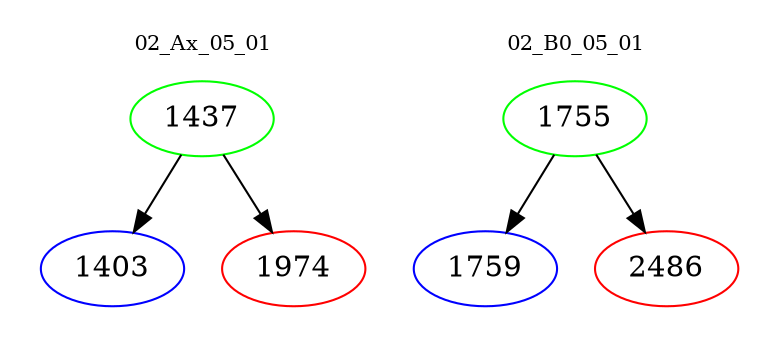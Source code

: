 digraph{
subgraph cluster_0 {
color = white
label = "02_Ax_05_01";
fontsize=10;
T0_1437 [label="1437", color="green"]
T0_1437 -> T0_1403 [color="black"]
T0_1403 [label="1403", color="blue"]
T0_1437 -> T0_1974 [color="black"]
T0_1974 [label="1974", color="red"]
}
subgraph cluster_1 {
color = white
label = "02_B0_05_01";
fontsize=10;
T1_1755 [label="1755", color="green"]
T1_1755 -> T1_1759 [color="black"]
T1_1759 [label="1759", color="blue"]
T1_1755 -> T1_2486 [color="black"]
T1_2486 [label="2486", color="red"]
}
}
